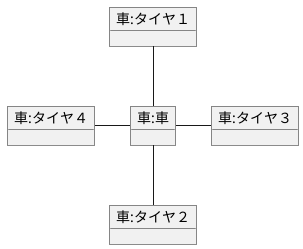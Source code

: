 @startuml 演習３－４
object "車:車" as car{
    
}
object "車:タイヤ１" as tire1{
    
}
object "車:タイヤ２" as tire2{
    
}
object "車:タイヤ３" as tire3{
    
}
object "車:タイヤ４" as tire4{
    
}
car -up- tire1
car -down- tire2
car -ri- tire3
car -le- tire4

@enduml